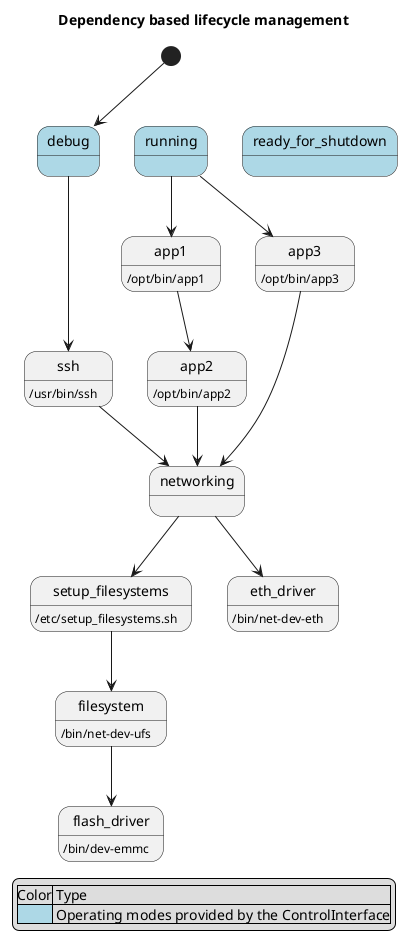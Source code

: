 @startuml
  title Dependency based lifecycle management

  state debug #lightblue
  state running #lightblue
  state ready_for_shutdown #lightblue

  state app1: /opt/bin/app1
  state app2: /opt/bin/app2
  state app3: /opt/bin/app3

  state ssh: /usr/bin/ssh
  state setup_filesystems: /etc/setup_filesystems.sh
  state eth_driver: /bin/net-dev-eth
  state filesystem: /bin/net-dev-ufs
  state flash_driver: /bin/dev-emmc

  [*] --> debug
  [*] -[hidden]-> running
  [*] -[hidden]-> ready_for_shutdown


  running --> app1
  app1 --> app2
  app2 --> networking
  running --> app3 
  app3 --> networking

  debug --> ssh
  ssh --> networking
  networking --> setup_filesystems
  setup_filesystems --> filesystem
  networking --> eth_driver
  filesystem --> flash_driver

  legend right
      |Color| Type |
      |<#lightblue>| Operating modes provided by the ControlInterface|
  endlegend
@enduml

